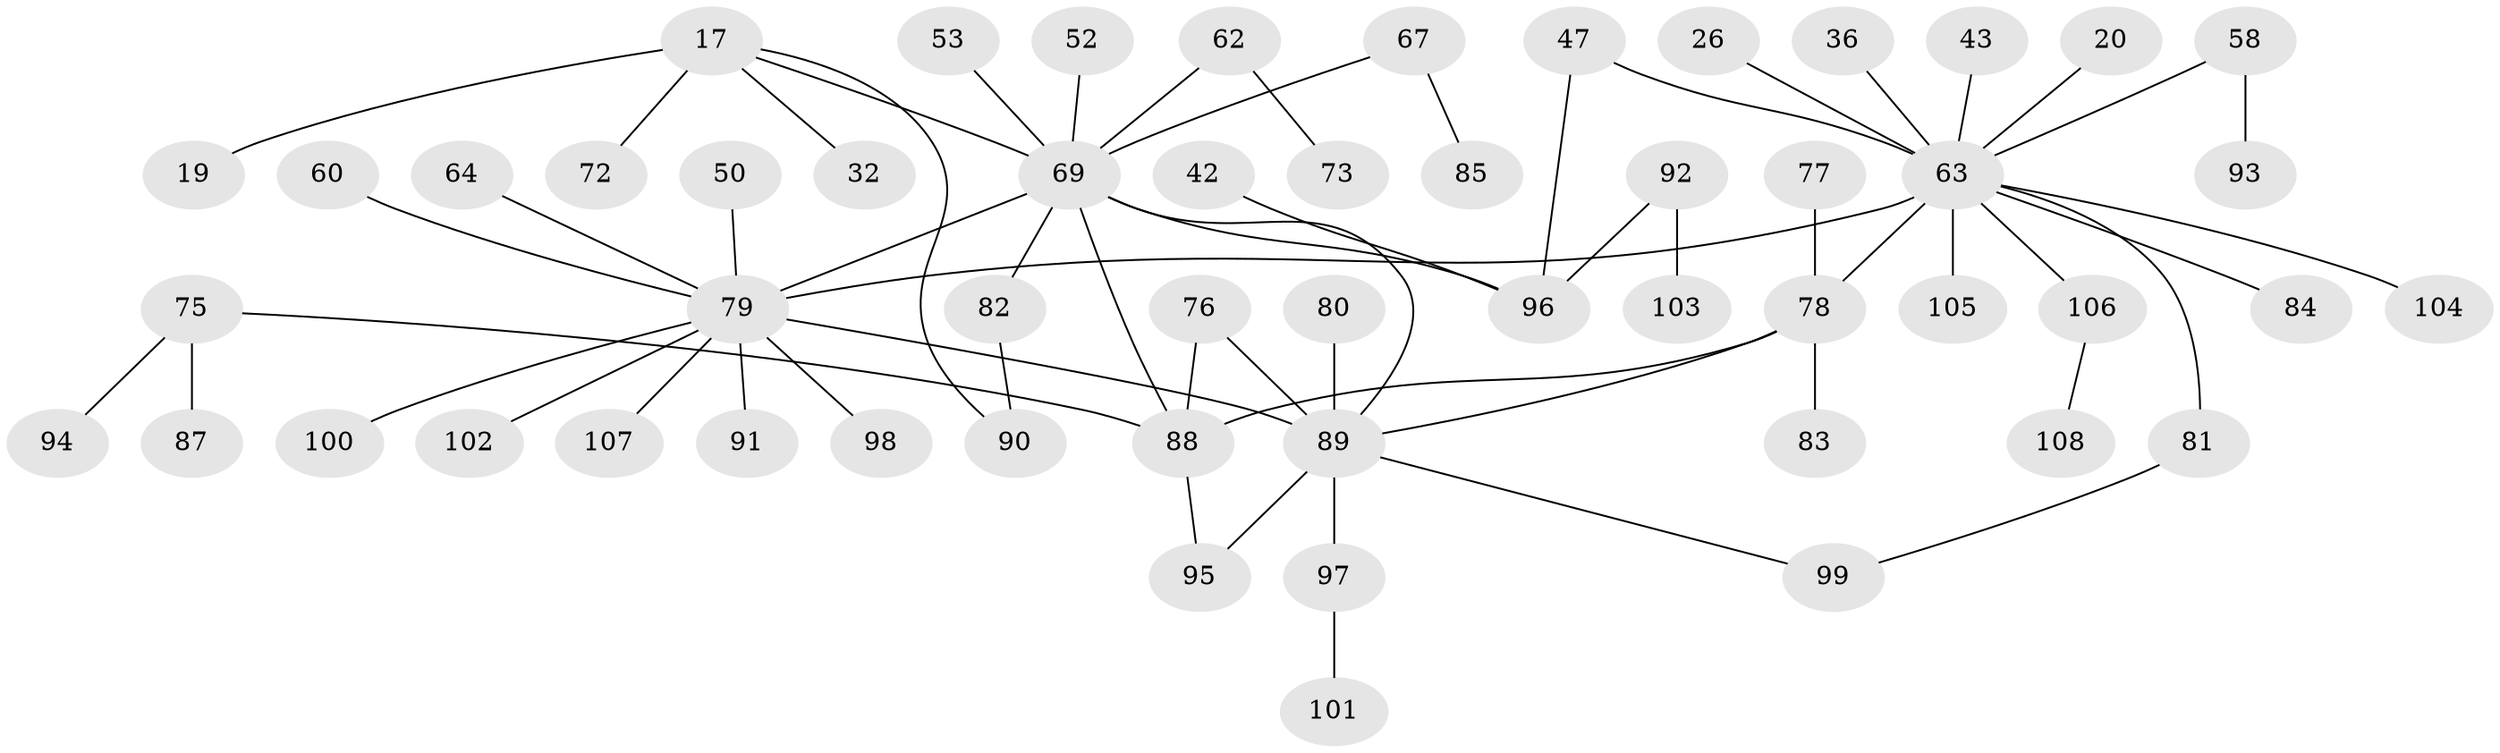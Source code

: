 // original degree distribution, {6: 0.027777777777777776, 5: 0.05555555555555555, 9: 0.009259259259259259, 4: 0.10185185185185185, 2: 0.25925925925925924, 3: 0.1388888888888889, 1: 0.4074074074074074}
// Generated by graph-tools (version 1.1) at 2025/41/03/09/25 04:41:59]
// undirected, 54 vertices, 61 edges
graph export_dot {
graph [start="1"]
  node [color=gray90,style=filled];
  17 [super="+13"];
  19;
  20;
  26;
  32;
  36;
  42;
  43;
  47;
  50;
  52;
  53;
  58;
  60;
  62;
  63 [super="+34+8"];
  64 [super="+40"];
  67 [super="+61"];
  69 [super="+4+5"];
  72 [super="+39"];
  73;
  75 [super="+56"];
  76;
  77;
  78 [super="+31"];
  79 [super="+54+16+70+46+71"];
  80;
  81 [super="+48+51"];
  82 [super="+10"];
  83;
  84;
  85;
  87;
  88 [super="+74+86"];
  89 [super="+66"];
  90 [super="+30"];
  91;
  92 [super="+18"];
  93;
  94;
  95;
  96 [super="+23"];
  97;
  98;
  99;
  100;
  101;
  102;
  103;
  104 [super="+11"];
  105;
  106 [super="+55"];
  107;
  108;
  17 -- 32;
  17 -- 19;
  17 -- 69;
  17 -- 72 [weight=2];
  17 -- 90;
  20 -- 63;
  26 -- 63;
  36 -- 63;
  42 -- 96;
  43 -- 63;
  47 -- 63;
  47 -- 96;
  50 -- 79 [weight=2];
  52 -- 69;
  53 -- 69;
  58 -- 93;
  58 -- 63;
  60 -- 79;
  62 -- 73;
  62 -- 69;
  63 -- 78 [weight=2];
  63 -- 105;
  63 -- 84;
  63 -- 81;
  63 -- 106;
  63 -- 104;
  63 -- 79 [weight=2];
  64 -- 79;
  67 -- 69;
  67 -- 85;
  69 -- 96 [weight=2];
  69 -- 82;
  69 -- 79 [weight=2];
  69 -- 88 [weight=2];
  69 -- 89;
  75 -- 88;
  75 -- 94;
  75 -- 87;
  76 -- 89;
  76 -- 88;
  77 -- 78;
  78 -- 83;
  78 -- 88;
  78 -- 89;
  79 -- 100;
  79 -- 102;
  79 -- 107;
  79 -- 98;
  79 -- 89;
  79 -- 91;
  80 -- 89;
  81 -- 99;
  82 -- 90;
  88 -- 95;
  89 -- 95;
  89 -- 97;
  89 -- 99;
  92 -- 96 [weight=2];
  92 -- 103;
  97 -- 101;
  106 -- 108;
}
